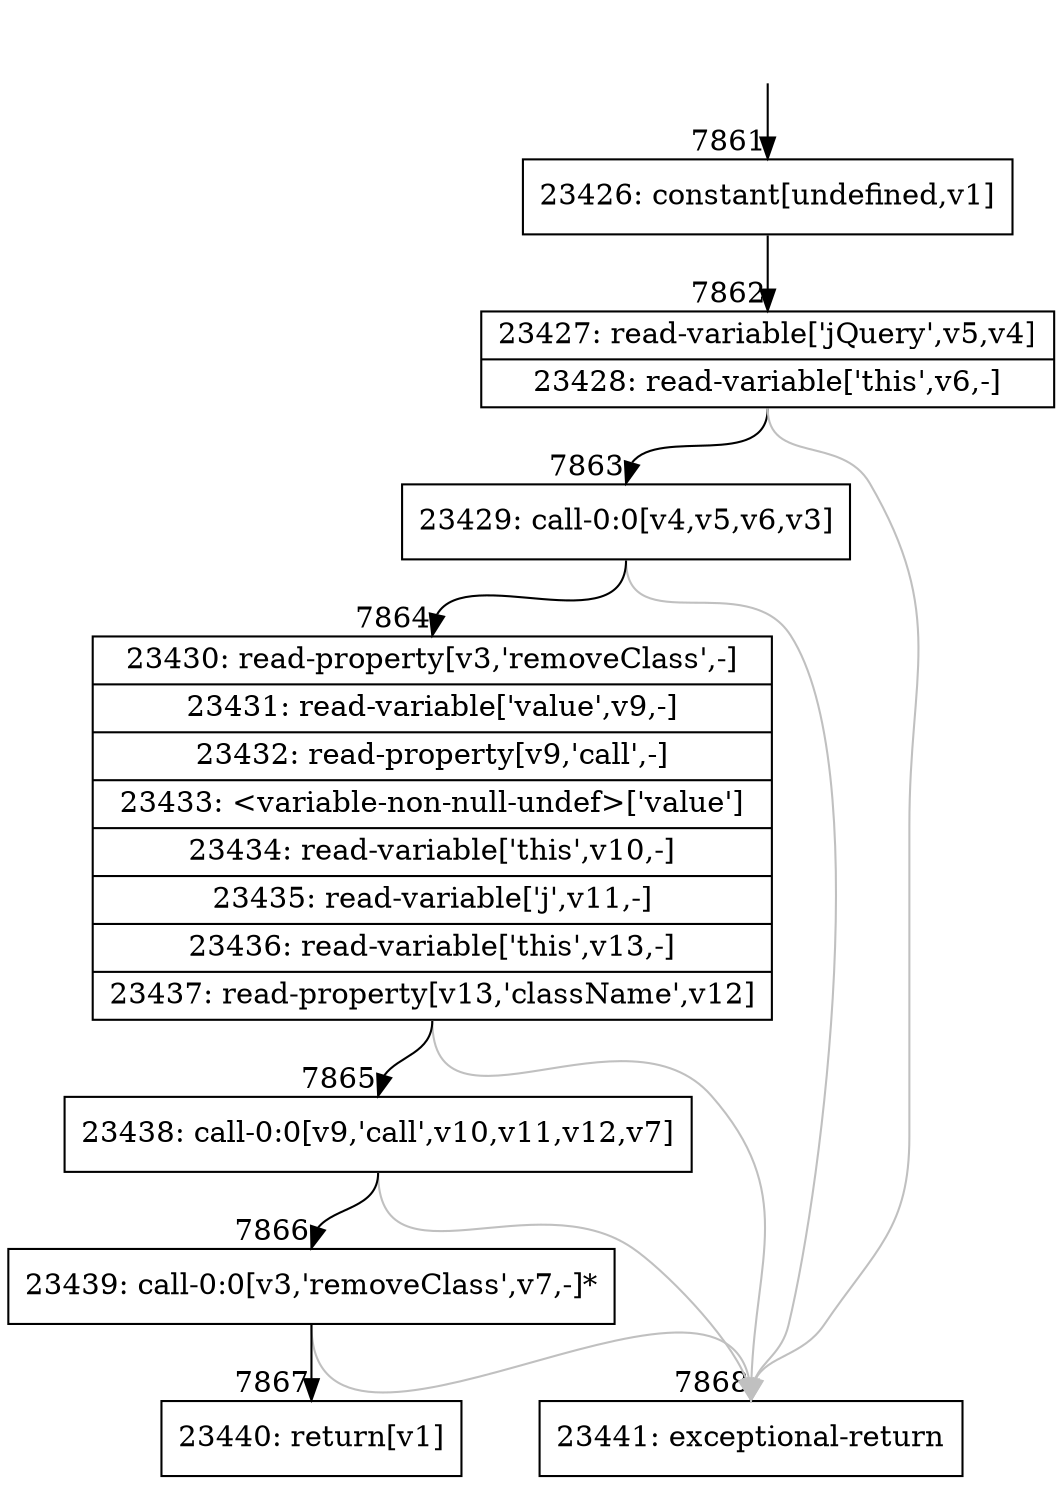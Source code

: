 digraph {
rankdir="TD"
BB_entry490[shape=none,label=""];
BB_entry490 -> BB7861 [tailport=s, headport=n, headlabel="    7861"]
BB7861 [shape=record label="{23426: constant[undefined,v1]}" ] 
BB7861 -> BB7862 [tailport=s, headport=n, headlabel="      7862"]
BB7862 [shape=record label="{23427: read-variable['jQuery',v5,v4]|23428: read-variable['this',v6,-]}" ] 
BB7862 -> BB7863 [tailport=s, headport=n, headlabel="      7863"]
BB7862 -> BB7868 [tailport=s, headport=n, color=gray, headlabel="      7868"]
BB7863 [shape=record label="{23429: call-0:0[v4,v5,v6,v3]}" ] 
BB7863 -> BB7864 [tailport=s, headport=n, headlabel="      7864"]
BB7863 -> BB7868 [tailport=s, headport=n, color=gray]
BB7864 [shape=record label="{23430: read-property[v3,'removeClass',-]|23431: read-variable['value',v9,-]|23432: read-property[v9,'call',-]|23433: \<variable-non-null-undef\>['value']|23434: read-variable['this',v10,-]|23435: read-variable['j',v11,-]|23436: read-variable['this',v13,-]|23437: read-property[v13,'className',v12]}" ] 
BB7864 -> BB7865 [tailport=s, headport=n, headlabel="      7865"]
BB7864 -> BB7868 [tailport=s, headport=n, color=gray]
BB7865 [shape=record label="{23438: call-0:0[v9,'call',v10,v11,v12,v7]}" ] 
BB7865 -> BB7866 [tailport=s, headport=n, headlabel="      7866"]
BB7865 -> BB7868 [tailport=s, headport=n, color=gray]
BB7866 [shape=record label="{23439: call-0:0[v3,'removeClass',v7,-]*}" ] 
BB7866 -> BB7867 [tailport=s, headport=n, headlabel="      7867"]
BB7866 -> BB7868 [tailport=s, headport=n, color=gray]
BB7867 [shape=record label="{23440: return[v1]}" ] 
BB7868 [shape=record label="{23441: exceptional-return}" ] 
}
